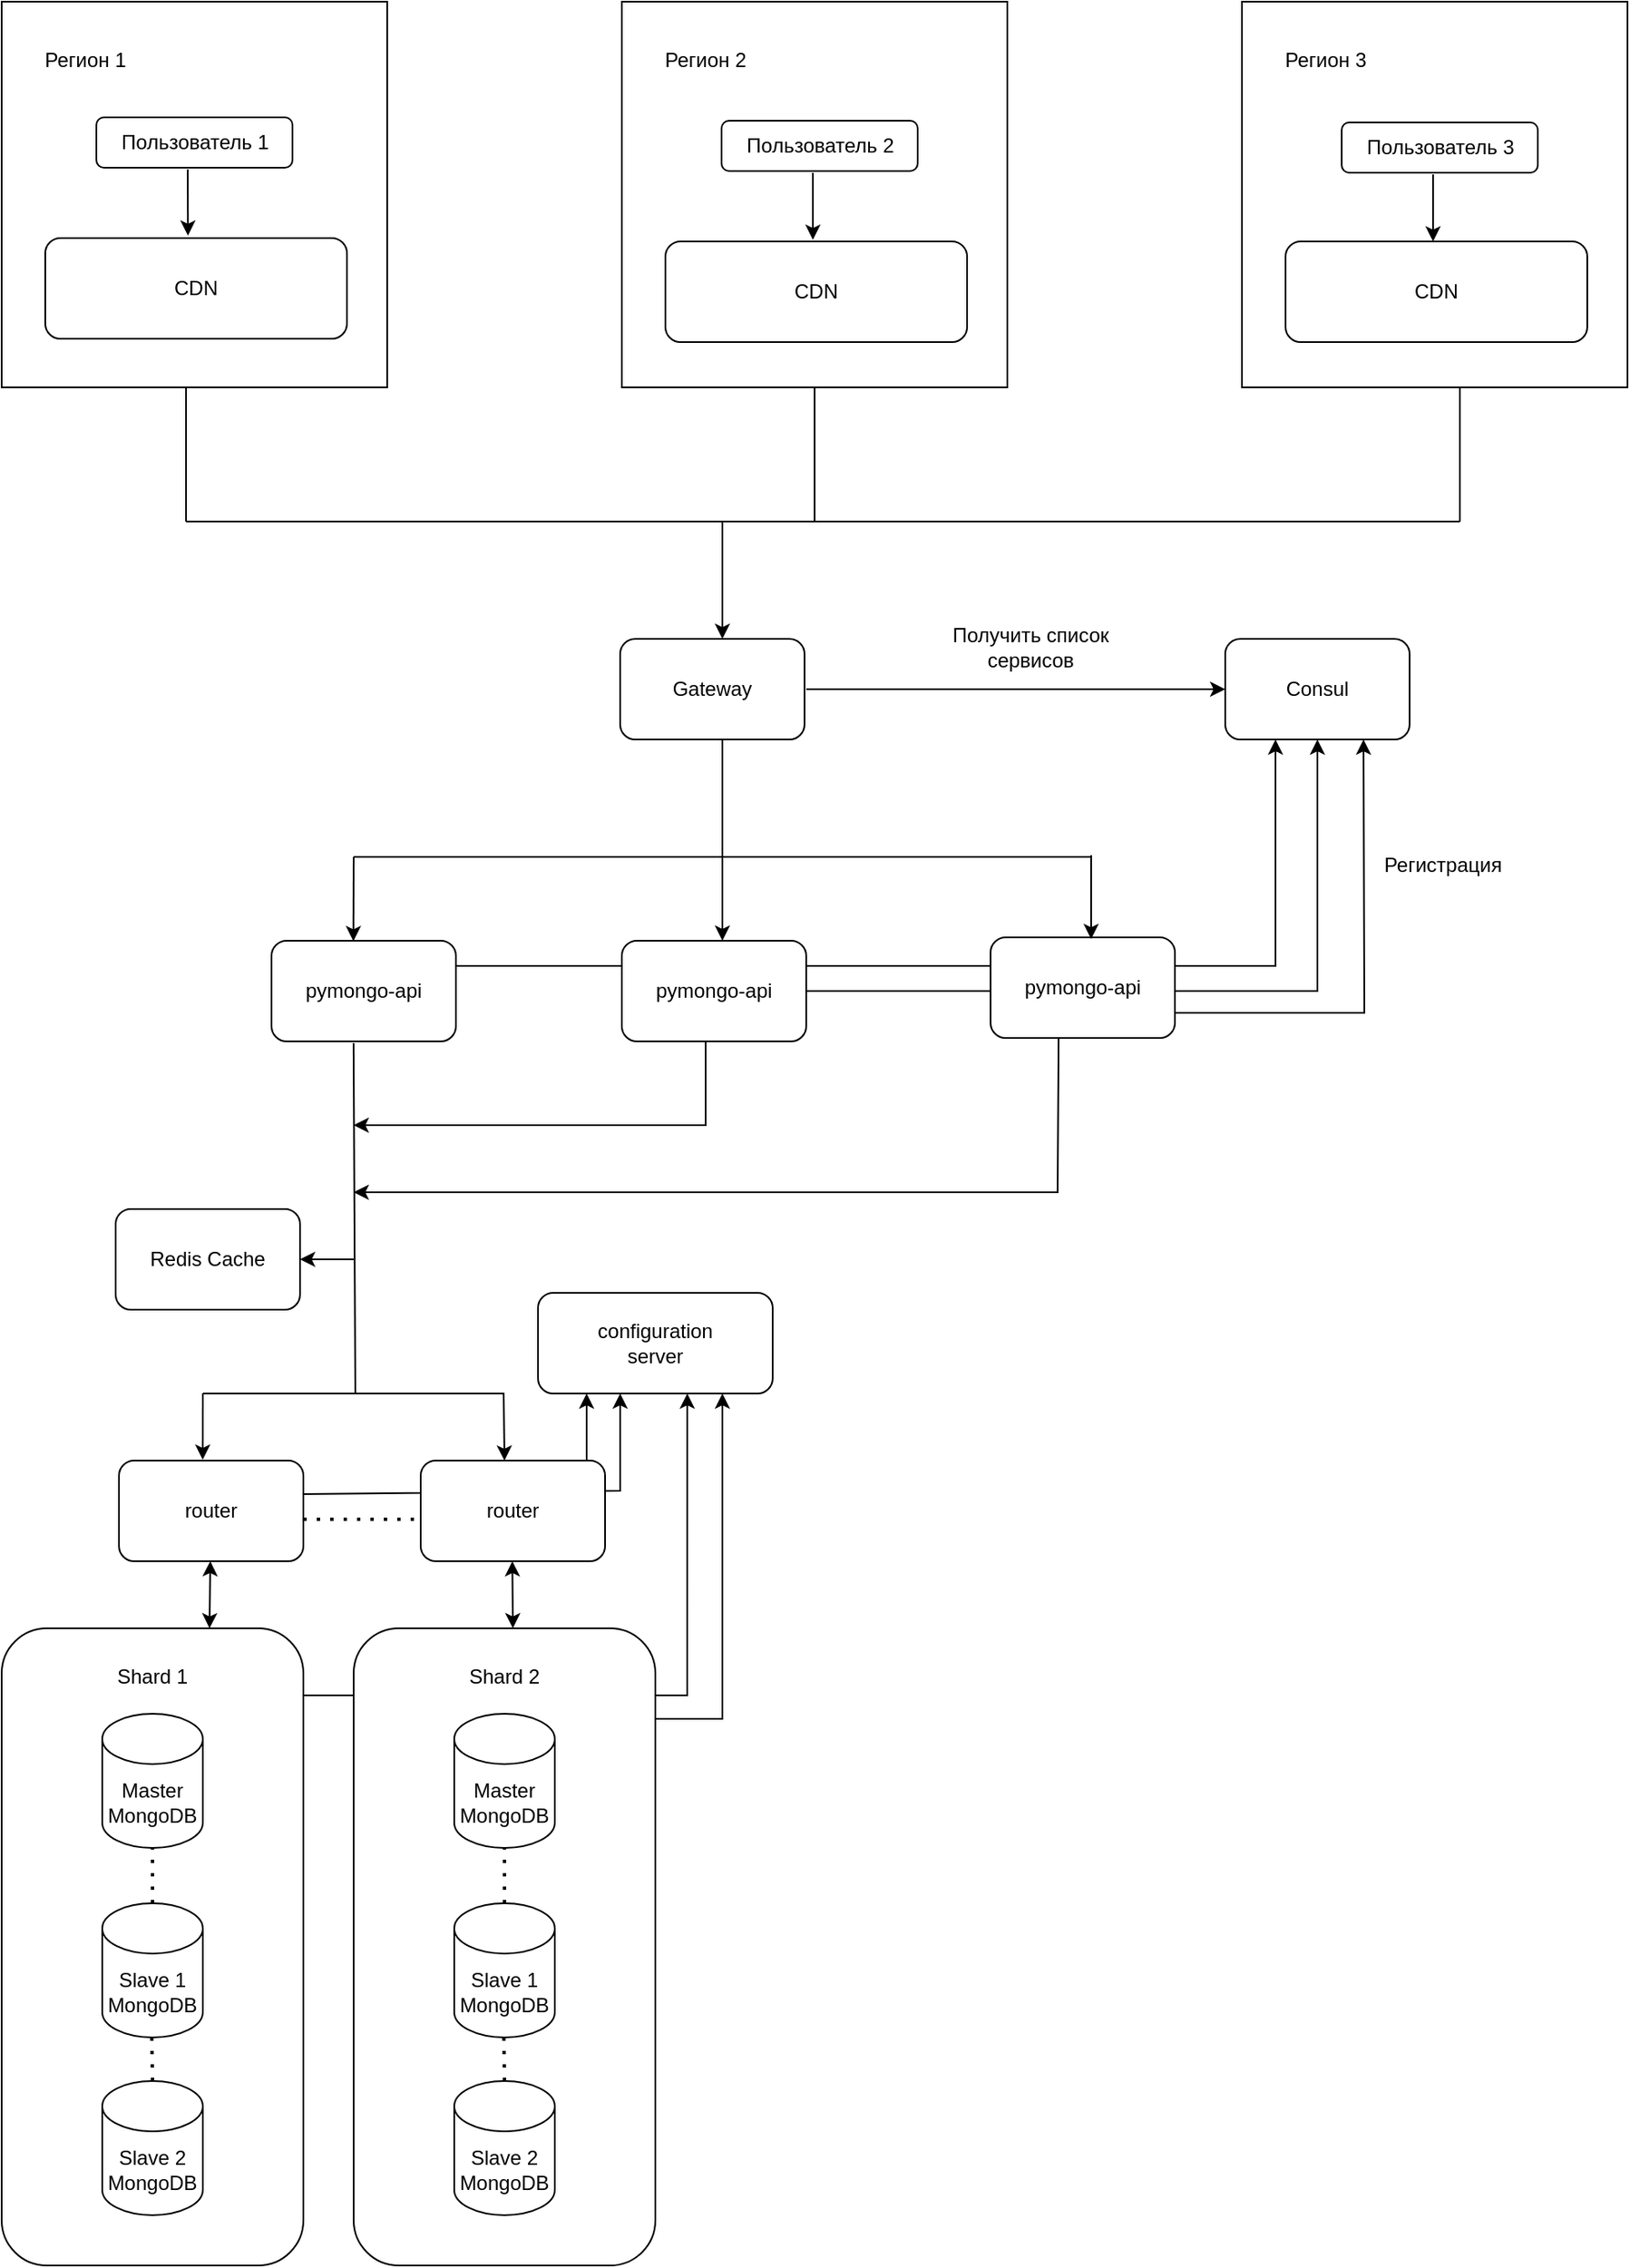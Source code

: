 <mxfile version="26.0.16">
  <diagram name="Page-1" id="-H_mtQnk-PTXWXPvYvuk">
    <mxGraphModel dx="1588" dy="1548" grid="1" gridSize="10" guides="1" tooltips="1" connect="1" arrows="1" fold="1" page="1" pageScale="1" pageWidth="1169" pageHeight="827" math="0" shadow="0">
      <root>
        <mxCell id="0" />
        <mxCell id="1" parent="0" />
        <mxCell id="64Rzh4quIV2b90hFJn8Y-18" value="" style="rounded=1;whiteSpace=wrap;html=1;" parent="1" vertex="1">
          <mxGeometry x="90" y="380" width="180" height="380" as="geometry" />
        </mxCell>
        <mxCell id="zA23MoTUsTF4_91t8viU-2" value="&lt;div&gt;Master&lt;/div&gt;MongoDB" style="shape=cylinder3;whiteSpace=wrap;html=1;boundedLbl=1;backgroundOutline=1;size=15;" parent="1" vertex="1">
          <mxGeometry x="150" y="431" width="60" height="80" as="geometry" />
        </mxCell>
        <mxCell id="zA23MoTUsTF4_91t8viU-3" value="pymongo-api" style="rounded=1;whiteSpace=wrap;html=1;" parent="1" vertex="1">
          <mxGeometry x="251" y="-30" width="110" height="60" as="geometry" />
        </mxCell>
        <mxCell id="64Rzh4quIV2b90hFJn8Y-3" value="router" style="rounded=1;whiteSpace=wrap;html=1;" parent="1" vertex="1">
          <mxGeometry x="160" y="280" width="110" height="60" as="geometry" />
        </mxCell>
        <mxCell id="64Rzh4quIV2b90hFJn8Y-6" value="" style="endArrow=classic;startArrow=classic;html=1;rounded=0;" parent="1" edge="1">
          <mxGeometry width="50" height="50" relative="1" as="geometry">
            <mxPoint x="214" y="380" as="sourcePoint" />
            <mxPoint x="214.47" y="340" as="targetPoint" />
          </mxGeometry>
        </mxCell>
        <mxCell id="64Rzh4quIV2b90hFJn8Y-8" value="" style="endArrow=classic;startArrow=classic;html=1;rounded=0;" parent="1" edge="1">
          <mxGeometry width="50" height="50" relative="1" as="geometry">
            <mxPoint x="395" y="380" as="sourcePoint" />
            <mxPoint x="394.66" y="340" as="targetPoint" />
          </mxGeometry>
        </mxCell>
        <mxCell id="64Rzh4quIV2b90hFJn8Y-9" value="configuration&lt;div&gt;server&lt;/div&gt;" style="rounded=1;whiteSpace=wrap;html=1;" parent="1" vertex="1">
          <mxGeometry x="410" y="180" width="140" height="60" as="geometry" />
        </mxCell>
        <mxCell id="64Rzh4quIV2b90hFJn8Y-10" value="" style="endArrow=classic;html=1;rounded=0;" parent="1" edge="1">
          <mxGeometry width="50" height="50" relative="1" as="geometry">
            <mxPoint x="439" y="280" as="sourcePoint" />
            <mxPoint x="439" y="240" as="targetPoint" />
          </mxGeometry>
        </mxCell>
        <mxCell id="64Rzh4quIV2b90hFJn8Y-11" value="" style="endArrow=classic;html=1;rounded=0;exitX=1;exitY=0.5;exitDx=0;exitDy=0;exitPerimeter=0;" parent="1" edge="1">
          <mxGeometry width="50" height="50" relative="1" as="geometry">
            <mxPoint x="445" y="434" as="sourcePoint" />
            <mxPoint x="520" y="240" as="targetPoint" />
            <Array as="points">
              <mxPoint x="520" y="434" />
            </Array>
          </mxGeometry>
        </mxCell>
        <mxCell id="64Rzh4quIV2b90hFJn8Y-13" value="" style="endArrow=classic;html=1;rounded=0;entryX=0.5;entryY=1;entryDx=0;entryDy=0;" parent="1" edge="1">
          <mxGeometry width="50" height="50" relative="1" as="geometry">
            <mxPoint x="270" y="300" as="sourcePoint" />
            <mxPoint x="459" y="240" as="targetPoint" />
            <Array as="points">
              <mxPoint x="459" y="298" />
            </Array>
          </mxGeometry>
        </mxCell>
        <mxCell id="64Rzh4quIV2b90hFJn8Y-12" value="" style="endArrow=none;dashed=1;html=1;dashPattern=1 3;strokeWidth=2;rounded=0;exitX=1;exitY=0.5;exitDx=0;exitDy=0;" parent="1" edge="1">
          <mxGeometry width="50" height="50" relative="1" as="geometry">
            <mxPoint x="270" y="315" as="sourcePoint" />
            <mxPoint x="340" y="315" as="targetPoint" />
          </mxGeometry>
        </mxCell>
        <mxCell id="64Rzh4quIV2b90hFJn8Y-4" value="router" style="rounded=1;whiteSpace=wrap;html=1;" parent="1" vertex="1">
          <mxGeometry x="340" y="280" width="110" height="60" as="geometry" />
        </mxCell>
        <mxCell id="64Rzh4quIV2b90hFJn8Y-14" value="" style="endArrow=classic;html=1;rounded=0;entryX=0.636;entryY=1;entryDx=0;entryDy=0;entryPerimeter=0;" parent="1" target="64Rzh4quIV2b90hFJn8Y-9" edge="1">
          <mxGeometry width="50" height="50" relative="1" as="geometry">
            <mxPoint x="270" y="420" as="sourcePoint" />
            <mxPoint x="295" y="380" as="targetPoint" />
            <Array as="points">
              <mxPoint x="499" y="420" />
            </Array>
          </mxGeometry>
        </mxCell>
        <mxCell id="64Rzh4quIV2b90hFJn8Y-19" value="Shard 1" style="text;strokeColor=none;align=center;fillColor=none;html=1;verticalAlign=middle;whiteSpace=wrap;rounded=0;" parent="1" vertex="1">
          <mxGeometry x="150" y="394" width="60" height="30" as="geometry" />
        </mxCell>
        <mxCell id="64Rzh4quIV2b90hFJn8Y-20" value="&lt;div&gt;Slave 1&lt;/div&gt;MongoDB" style="shape=cylinder3;whiteSpace=wrap;html=1;boundedLbl=1;backgroundOutline=1;size=15;" parent="1" vertex="1">
          <mxGeometry x="150" y="544" width="60" height="80" as="geometry" />
        </mxCell>
        <mxCell id="64Rzh4quIV2b90hFJn8Y-21" value="&lt;div&gt;Slave 2&lt;/div&gt;MongoDB" style="shape=cylinder3;whiteSpace=wrap;html=1;boundedLbl=1;backgroundOutline=1;size=15;" parent="1" vertex="1">
          <mxGeometry x="150" y="650" width="60" height="80" as="geometry" />
        </mxCell>
        <mxCell id="64Rzh4quIV2b90hFJn8Y-22" value="" style="endArrow=none;dashed=1;html=1;dashPattern=1 3;strokeWidth=2;rounded=0;exitX=0.5;exitY=0;exitDx=0;exitDy=0;exitPerimeter=0;" parent="1" source="64Rzh4quIV2b90hFJn8Y-20" edge="1">
          <mxGeometry width="50" height="50" relative="1" as="geometry">
            <mxPoint x="130" y="561" as="sourcePoint" />
            <mxPoint x="180" y="511" as="targetPoint" />
          </mxGeometry>
        </mxCell>
        <mxCell id="64Rzh4quIV2b90hFJn8Y-23" value="" style="endArrow=none;dashed=1;html=1;dashPattern=1 3;strokeWidth=2;rounded=0;" parent="1" edge="1">
          <mxGeometry width="50" height="50" relative="1" as="geometry">
            <mxPoint x="180" y="650" as="sourcePoint" />
            <mxPoint x="179.58" y="624" as="targetPoint" />
          </mxGeometry>
        </mxCell>
        <mxCell id="64Rzh4quIV2b90hFJn8Y-24" value="" style="rounded=1;whiteSpace=wrap;html=1;" parent="1" vertex="1">
          <mxGeometry x="300" y="380" width="180" height="380" as="geometry" />
        </mxCell>
        <mxCell id="64Rzh4quIV2b90hFJn8Y-25" value="&lt;div&gt;Master&lt;/div&gt;MongoDB" style="shape=cylinder3;whiteSpace=wrap;html=1;boundedLbl=1;backgroundOutline=1;size=15;" parent="1" vertex="1">
          <mxGeometry x="360" y="431" width="60" height="80" as="geometry" />
        </mxCell>
        <mxCell id="64Rzh4quIV2b90hFJn8Y-26" value="&lt;div&gt;Slave 1&lt;/div&gt;MongoDB" style="shape=cylinder3;whiteSpace=wrap;html=1;boundedLbl=1;backgroundOutline=1;size=15;" parent="1" vertex="1">
          <mxGeometry x="360" y="544" width="60" height="80" as="geometry" />
        </mxCell>
        <mxCell id="64Rzh4quIV2b90hFJn8Y-27" value="&lt;div&gt;Slave 2&lt;/div&gt;MongoDB" style="shape=cylinder3;whiteSpace=wrap;html=1;boundedLbl=1;backgroundOutline=1;size=15;" parent="1" vertex="1">
          <mxGeometry x="360" y="650" width="60" height="80" as="geometry" />
        </mxCell>
        <mxCell id="64Rzh4quIV2b90hFJn8Y-28" value="" style="endArrow=none;dashed=1;html=1;dashPattern=1 3;strokeWidth=2;rounded=0;exitX=0.5;exitY=0;exitDx=0;exitDy=0;exitPerimeter=0;" parent="1" source="64Rzh4quIV2b90hFJn8Y-26" edge="1">
          <mxGeometry width="50" height="50" relative="1" as="geometry">
            <mxPoint x="340" y="561" as="sourcePoint" />
            <mxPoint x="390" y="511" as="targetPoint" />
          </mxGeometry>
        </mxCell>
        <mxCell id="64Rzh4quIV2b90hFJn8Y-29" value="Shard 2" style="text;strokeColor=none;align=center;fillColor=none;html=1;verticalAlign=middle;whiteSpace=wrap;rounded=0;" parent="1" vertex="1">
          <mxGeometry x="360" y="394" width="60" height="30" as="geometry" />
        </mxCell>
        <mxCell id="64Rzh4quIV2b90hFJn8Y-30" value="Redis Cache" style="rounded=1;whiteSpace=wrap;html=1;" parent="1" vertex="1">
          <mxGeometry x="158" y="130" width="110" height="60" as="geometry" />
        </mxCell>
        <mxCell id="64Rzh4quIV2b90hFJn8Y-32" value="" style="endArrow=none;html=1;rounded=0;entryX=0.445;entryY=1.017;entryDx=0;entryDy=0;entryPerimeter=0;" parent="1" edge="1" target="zA23MoTUsTF4_91t8viU-3">
          <mxGeometry width="50" height="50" relative="1" as="geometry">
            <mxPoint x="301" y="240" as="sourcePoint" />
            <mxPoint x="301" y="78" as="targetPoint" />
          </mxGeometry>
        </mxCell>
        <mxCell id="64Rzh4quIV2b90hFJn8Y-33" value="" style="endArrow=none;html=1;rounded=0;" parent="1" edge="1">
          <mxGeometry width="50" height="50" relative="1" as="geometry">
            <mxPoint x="210" y="240" as="sourcePoint" />
            <mxPoint x="390" y="240" as="targetPoint" />
          </mxGeometry>
        </mxCell>
        <mxCell id="64Rzh4quIV2b90hFJn8Y-34" value="" style="endArrow=classic;html=1;rounded=0;entryX=0.454;entryY=-0.009;entryDx=0;entryDy=0;entryPerimeter=0;" parent="1" target="64Rzh4quIV2b90hFJn8Y-3" edge="1">
          <mxGeometry width="50" height="50" relative="1" as="geometry">
            <mxPoint x="210" y="240" as="sourcePoint" />
            <mxPoint x="260" y="190" as="targetPoint" />
          </mxGeometry>
        </mxCell>
        <mxCell id="64Rzh4quIV2b90hFJn8Y-35" value="" style="endArrow=classic;html=1;rounded=0;" parent="1" edge="1">
          <mxGeometry width="50" height="50" relative="1" as="geometry">
            <mxPoint x="389.5" y="240" as="sourcePoint" />
            <mxPoint x="390" y="280" as="targetPoint" />
          </mxGeometry>
        </mxCell>
        <mxCell id="64Rzh4quIV2b90hFJn8Y-36" value="" style="endArrow=classic;html=1;rounded=0;entryX=1;entryY=0.5;entryDx=0;entryDy=0;" parent="1" target="64Rzh4quIV2b90hFJn8Y-30" edge="1">
          <mxGeometry width="50" height="50" relative="1" as="geometry">
            <mxPoint x="300" y="160" as="sourcePoint" />
            <mxPoint x="220" y="130" as="targetPoint" />
          </mxGeometry>
        </mxCell>
        <mxCell id="64Rzh4quIV2b90hFJn8Y-37" value="" style="endArrow=none;dashed=1;html=1;dashPattern=1 3;strokeWidth=2;rounded=0;" parent="1" edge="1">
          <mxGeometry width="50" height="50" relative="1" as="geometry">
            <mxPoint x="390" y="650" as="sourcePoint" />
            <mxPoint x="389.64" y="624" as="targetPoint" />
          </mxGeometry>
        </mxCell>
        <mxCell id="kx9pYj5kJw5RVi2nfDfX-1" value="Gateway" style="rounded=1;whiteSpace=wrap;html=1;" vertex="1" parent="1">
          <mxGeometry x="459" y="-210" width="110" height="60" as="geometry" />
        </mxCell>
        <mxCell id="kx9pYj5kJw5RVi2nfDfX-4" value="Consul" style="rounded=1;whiteSpace=wrap;html=1;" vertex="1" parent="1">
          <mxGeometry x="820" y="-210" width="110" height="60" as="geometry" />
        </mxCell>
        <mxCell id="kx9pYj5kJw5RVi2nfDfX-5" value="" style="endArrow=classic;html=1;rounded=0;" edge="1" parent="1">
          <mxGeometry width="50" height="50" relative="1" as="geometry">
            <mxPoint x="570" y="-180" as="sourcePoint" />
            <mxPoint x="820" y="-180" as="targetPoint" />
          </mxGeometry>
        </mxCell>
        <mxCell id="kx9pYj5kJw5RVi2nfDfX-6" value="" style="endArrow=classic;html=1;rounded=0;exitX=1;exitY=0.25;exitDx=0;exitDy=0;" edge="1" parent="1" source="zA23MoTUsTF4_91t8viU-3">
          <mxGeometry width="50" height="50" relative="1" as="geometry">
            <mxPoint x="800" y="-100" as="sourcePoint" />
            <mxPoint x="850" y="-150" as="targetPoint" />
            <Array as="points">
              <mxPoint x="850" y="-15" />
            </Array>
          </mxGeometry>
        </mxCell>
        <mxCell id="kx9pYj5kJw5RVi2nfDfX-2" value="pymongo-api" style="rounded=1;whiteSpace=wrap;html=1;" vertex="1" parent="1">
          <mxGeometry x="460" y="-30" width="110" height="60" as="geometry" />
        </mxCell>
        <mxCell id="kx9pYj5kJw5RVi2nfDfX-7" value="" style="endArrow=classic;html=1;rounded=0;entryX=0.5;entryY=1;entryDx=0;entryDy=0;exitX=1;exitY=0.5;exitDx=0;exitDy=0;" edge="1" parent="1" source="kx9pYj5kJw5RVi2nfDfX-2" target="kx9pYj5kJw5RVi2nfDfX-4">
          <mxGeometry width="50" height="50" relative="1" as="geometry">
            <mxPoint x="750" y="30" as="sourcePoint" />
            <mxPoint x="800" y="-20" as="targetPoint" />
            <Array as="points">
              <mxPoint x="875" />
            </Array>
          </mxGeometry>
        </mxCell>
        <mxCell id="kx9pYj5kJw5RVi2nfDfX-3" value="pymongo-api" style="rounded=1;whiteSpace=wrap;html=1;" vertex="1" parent="1">
          <mxGeometry x="680" y="-32" width="110" height="60" as="geometry" />
        </mxCell>
        <mxCell id="kx9pYj5kJw5RVi2nfDfX-8" value="" style="endArrow=classic;html=1;rounded=0;entryX=0.75;entryY=1;entryDx=0;entryDy=0;exitX=1;exitY=0.75;exitDx=0;exitDy=0;" edge="1" parent="1" source="kx9pYj5kJw5RVi2nfDfX-3" target="kx9pYj5kJw5RVi2nfDfX-4">
          <mxGeometry width="50" height="50" relative="1" as="geometry">
            <mxPoint x="750" y="30" as="sourcePoint" />
            <mxPoint x="800" y="-20" as="targetPoint" />
            <Array as="points">
              <mxPoint x="903" y="13" />
            </Array>
          </mxGeometry>
        </mxCell>
        <mxCell id="kx9pYj5kJw5RVi2nfDfX-9" value="Регистрация" style="text;strokeColor=none;align=center;fillColor=none;html=1;verticalAlign=middle;whiteSpace=wrap;rounded=0;" vertex="1" parent="1">
          <mxGeometry x="920" y="-90" width="60" height="30" as="geometry" />
        </mxCell>
        <mxCell id="kx9pYj5kJw5RVi2nfDfX-10" value="Получить список сервисов" style="text;strokeColor=none;align=center;fillColor=none;html=1;verticalAlign=middle;whiteSpace=wrap;rounded=0;" vertex="1" parent="1">
          <mxGeometry x="637" y="-220" width="134" height="30" as="geometry" />
        </mxCell>
        <mxCell id="kx9pYj5kJw5RVi2nfDfX-11" value="" style="endArrow=none;html=1;rounded=0;" edge="1" parent="1">
          <mxGeometry width="50" height="50" relative="1" as="geometry">
            <mxPoint x="520" y="-80" as="sourcePoint" />
            <mxPoint x="520" y="-150" as="targetPoint" />
          </mxGeometry>
        </mxCell>
        <mxCell id="kx9pYj5kJw5RVi2nfDfX-12" value="" style="endArrow=none;html=1;rounded=0;" edge="1" parent="1">
          <mxGeometry width="50" height="50" relative="1" as="geometry">
            <mxPoint x="300" y="-80" as="sourcePoint" />
            <mxPoint x="740" y="-80" as="targetPoint" />
          </mxGeometry>
        </mxCell>
        <mxCell id="kx9pYj5kJw5RVi2nfDfX-13" value="" style="endArrow=classic;html=1;rounded=0;entryX=0.444;entryY=0.004;entryDx=0;entryDy=0;entryPerimeter=0;" edge="1" parent="1" target="zA23MoTUsTF4_91t8viU-3">
          <mxGeometry width="50" height="50" relative="1" as="geometry">
            <mxPoint x="300" y="-80" as="sourcePoint" />
            <mxPoint x="350" y="-130" as="targetPoint" />
          </mxGeometry>
        </mxCell>
        <mxCell id="kx9pYj5kJw5RVi2nfDfX-14" value="" style="endArrow=classic;html=1;rounded=0;entryX=0.444;entryY=0.004;entryDx=0;entryDy=0;entryPerimeter=0;" edge="1" parent="1">
          <mxGeometry width="50" height="50" relative="1" as="geometry">
            <mxPoint x="520" y="-80" as="sourcePoint" />
            <mxPoint x="520" y="-30" as="targetPoint" />
          </mxGeometry>
        </mxCell>
        <mxCell id="kx9pYj5kJw5RVi2nfDfX-15" value="" style="endArrow=classic;html=1;rounded=0;entryX=0.444;entryY=0.004;entryDx=0;entryDy=0;entryPerimeter=0;" edge="1" parent="1">
          <mxGeometry width="50" height="50" relative="1" as="geometry">
            <mxPoint x="740" y="-81" as="sourcePoint" />
            <mxPoint x="740" y="-31" as="targetPoint" />
          </mxGeometry>
        </mxCell>
        <mxCell id="kx9pYj5kJw5RVi2nfDfX-16" value="" style="endArrow=classic;html=1;rounded=0;" edge="1" parent="1">
          <mxGeometry width="50" height="50" relative="1" as="geometry">
            <mxPoint x="510" y="30" as="sourcePoint" />
            <mxPoint x="300" y="80" as="targetPoint" />
            <Array as="points">
              <mxPoint x="510" y="80" />
            </Array>
          </mxGeometry>
        </mxCell>
        <mxCell id="kx9pYj5kJw5RVi2nfDfX-17" value="" style="endArrow=classic;html=1;rounded=0;exitX=0.369;exitY=0.992;exitDx=0;exitDy=0;exitPerimeter=0;" edge="1" parent="1" source="kx9pYj5kJw5RVi2nfDfX-3">
          <mxGeometry width="50" height="50" relative="1" as="geometry">
            <mxPoint x="720" y="30" as="sourcePoint" />
            <mxPoint x="300" y="120" as="targetPoint" />
            <Array as="points">
              <mxPoint x="720" y="120" />
            </Array>
          </mxGeometry>
        </mxCell>
        <mxCell id="kx9pYj5kJw5RVi2nfDfX-20" value="" style="whiteSpace=wrap;html=1;aspect=fixed;" vertex="1" parent="1">
          <mxGeometry x="90" y="-590" width="230" height="230" as="geometry" />
        </mxCell>
        <mxCell id="kx9pYj5kJw5RVi2nfDfX-21" value="Регион 1" style="text;strokeColor=none;align=center;fillColor=none;html=1;verticalAlign=middle;whiteSpace=wrap;rounded=0;" vertex="1" parent="1">
          <mxGeometry x="110" y="-570" width="60" height="30" as="geometry" />
        </mxCell>
        <mxCell id="kx9pYj5kJw5RVi2nfDfX-24" value="CDN" style="rounded=1;whiteSpace=wrap;html=1;" vertex="1" parent="1">
          <mxGeometry x="116" y="-449" width="180" height="60" as="geometry" />
        </mxCell>
        <mxCell id="kx9pYj5kJw5RVi2nfDfX-26" value="" style="whiteSpace=wrap;html=1;aspect=fixed;" vertex="1" parent="1">
          <mxGeometry x="460" y="-590" width="230" height="230" as="geometry" />
        </mxCell>
        <mxCell id="kx9pYj5kJw5RVi2nfDfX-27" value="Регион 2" style="text;strokeColor=none;align=center;fillColor=none;html=1;verticalAlign=middle;whiteSpace=wrap;rounded=0;" vertex="1" parent="1">
          <mxGeometry x="480" y="-570" width="60" height="30" as="geometry" />
        </mxCell>
        <mxCell id="kx9pYj5kJw5RVi2nfDfX-28" value="CDN" style="rounded=1;whiteSpace=wrap;html=1;" vertex="1" parent="1">
          <mxGeometry x="486" y="-447" width="180" height="60" as="geometry" />
        </mxCell>
        <mxCell id="kx9pYj5kJw5RVi2nfDfX-29" value="" style="whiteSpace=wrap;html=1;aspect=fixed;" vertex="1" parent="1">
          <mxGeometry x="830" y="-590" width="230" height="230" as="geometry" />
        </mxCell>
        <mxCell id="kx9pYj5kJw5RVi2nfDfX-30" value="Регион 3" style="text;strokeColor=none;align=center;fillColor=none;html=1;verticalAlign=middle;whiteSpace=wrap;rounded=0;" vertex="1" parent="1">
          <mxGeometry x="850" y="-570" width="60" height="30" as="geometry" />
        </mxCell>
        <mxCell id="kx9pYj5kJw5RVi2nfDfX-31" value="CDN" style="rounded=1;whiteSpace=wrap;html=1;" vertex="1" parent="1">
          <mxGeometry x="856" y="-447" width="180" height="60" as="geometry" />
        </mxCell>
        <mxCell id="kx9pYj5kJw5RVi2nfDfX-33" value="" style="endArrow=none;html=1;rounded=0;" edge="1" parent="1">
          <mxGeometry width="50" height="50" relative="1" as="geometry">
            <mxPoint x="200" y="-280" as="sourcePoint" />
            <mxPoint x="960" y="-280" as="targetPoint" />
          </mxGeometry>
        </mxCell>
        <mxCell id="kx9pYj5kJw5RVi2nfDfX-34" value="" style="endArrow=none;html=1;rounded=0;entryX=0.5;entryY=1;entryDx=0;entryDy=0;" edge="1" parent="1" target="kx9pYj5kJw5RVi2nfDfX-26">
          <mxGeometry width="50" height="50" relative="1" as="geometry">
            <mxPoint x="575" y="-280" as="sourcePoint" />
            <mxPoint x="560" y="-330" as="targetPoint" />
          </mxGeometry>
        </mxCell>
        <mxCell id="kx9pYj5kJw5RVi2nfDfX-35" value="" style="endArrow=none;html=1;rounded=0;entryX=0.5;entryY=1;entryDx=0;entryDy=0;" edge="1" parent="1">
          <mxGeometry width="50" height="50" relative="1" as="geometry">
            <mxPoint x="200" y="-280" as="sourcePoint" />
            <mxPoint x="200" y="-360" as="targetPoint" />
          </mxGeometry>
        </mxCell>
        <mxCell id="kx9pYj5kJw5RVi2nfDfX-36" value="" style="endArrow=none;html=1;rounded=0;entryX=0.5;entryY=1;entryDx=0;entryDy=0;" edge="1" parent="1">
          <mxGeometry width="50" height="50" relative="1" as="geometry">
            <mxPoint x="960" y="-280" as="sourcePoint" />
            <mxPoint x="960" y="-360" as="targetPoint" />
          </mxGeometry>
        </mxCell>
        <mxCell id="kx9pYj5kJw5RVi2nfDfX-37" value="" style="endArrow=classic;html=1;rounded=0;" edge="1" parent="1">
          <mxGeometry width="50" height="50" relative="1" as="geometry">
            <mxPoint x="520" y="-280" as="sourcePoint" />
            <mxPoint x="520" y="-210" as="targetPoint" />
          </mxGeometry>
        </mxCell>
        <mxCell id="kx9pYj5kJw5RVi2nfDfX-39" value="Пользователь 1" style="rounded=1;whiteSpace=wrap;html=1;" vertex="1" parent="1">
          <mxGeometry x="146.5" y="-521" width="117" height="30" as="geometry" />
        </mxCell>
        <mxCell id="kx9pYj5kJw5RVi2nfDfX-40" value="" style="endArrow=classic;html=1;rounded=0;entryX=0.473;entryY=-0.025;entryDx=0;entryDy=0;entryPerimeter=0;" edge="1" parent="1" target="kx9pYj5kJw5RVi2nfDfX-24">
          <mxGeometry width="50" height="50" relative="1" as="geometry">
            <mxPoint x="201" y="-490" as="sourcePoint" />
            <mxPoint x="251" y="-540" as="targetPoint" />
          </mxGeometry>
        </mxCell>
        <mxCell id="kx9pYj5kJw5RVi2nfDfX-42" value="Пользователь 2" style="rounded=1;whiteSpace=wrap;html=1;" vertex="1" parent="1">
          <mxGeometry x="519.5" y="-519" width="117" height="30" as="geometry" />
        </mxCell>
        <mxCell id="kx9pYj5kJw5RVi2nfDfX-43" value="" style="endArrow=classic;html=1;rounded=0;entryX=0.473;entryY=-0.025;entryDx=0;entryDy=0;entryPerimeter=0;" edge="1" parent="1">
          <mxGeometry width="50" height="50" relative="1" as="geometry">
            <mxPoint x="574" y="-488" as="sourcePoint" />
            <mxPoint x="574" y="-448" as="targetPoint" />
          </mxGeometry>
        </mxCell>
        <mxCell id="kx9pYj5kJw5RVi2nfDfX-44" value="Пользователь 3" style="rounded=1;whiteSpace=wrap;html=1;" vertex="1" parent="1">
          <mxGeometry x="889.5" y="-518" width="117" height="30" as="geometry" />
        </mxCell>
        <mxCell id="kx9pYj5kJw5RVi2nfDfX-45" value="" style="endArrow=classic;html=1;rounded=0;entryX=0.473;entryY=-0.025;entryDx=0;entryDy=0;entryPerimeter=0;" edge="1" parent="1">
          <mxGeometry width="50" height="50" relative="1" as="geometry">
            <mxPoint x="944" y="-487" as="sourcePoint" />
            <mxPoint x="944" y="-447" as="targetPoint" />
          </mxGeometry>
        </mxCell>
      </root>
    </mxGraphModel>
  </diagram>
</mxfile>
